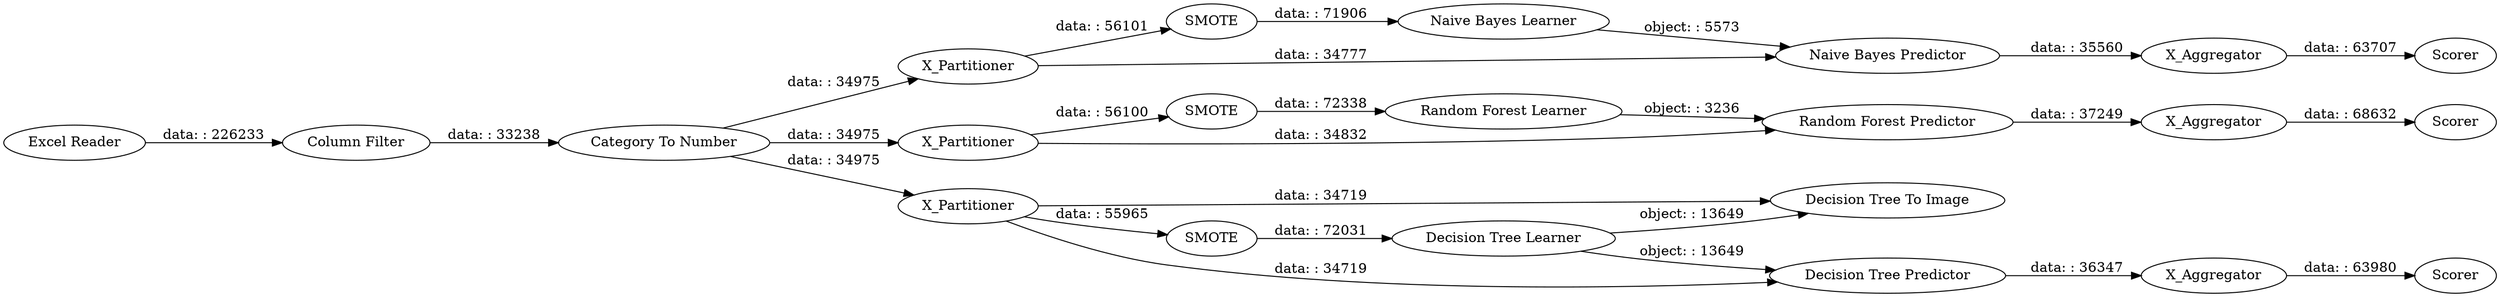digraph {
	"6850936707404170749_27" [label=X_Aggregator]
	"6850936707404170749_30" [label=SMOTE]
	"6850936707404170749_10" [label="Category To Number"]
	"6850936707404170749_8" [label=X_Aggregator]
	"6850936707404170749_26" [label=X_Partitioner]
	"6850936707404170749_37" [label=Scorer]
	"6850936707404170749_32" [label=SMOTE]
	"6850936707404170749_36" [label=X_Aggregator]
	"6850936707404170749_1" [label="Excel Reader"]
	"6850936707404170749_33" [label=X_Partitioner]
	"6850936707404170749_31" [label="Decision Tree To Image"]
	"6850936707404170749_2" [label="Column Filter"]
	"6850936707404170749_5" [label="Decision Tree Learner"]
	"6850936707404170749_24" [label="Naive Bayes Predictor"]
	"6850936707404170749_25" [label="Naive Bayes Learner"]
	"6850936707404170749_34" [label="Random Forest Learner"]
	"6850936707404170749_29" [label=SMOTE]
	"6850936707404170749_35" [label="Random Forest Predictor"]
	"6850936707404170749_12" [label=X_Partitioner]
	"6850936707404170749_4" [label="Decision Tree Predictor"]
	"6850936707404170749_28" [label=Scorer]
	"6850936707404170749_9" [label=Scorer]
	"6850936707404170749_27" -> "6850936707404170749_28" [label="data: : 63707"]
	"6850936707404170749_35" -> "6850936707404170749_36" [label="data: : 37249"]
	"6850936707404170749_24" -> "6850936707404170749_27" [label="data: : 35560"]
	"6850936707404170749_12" -> "6850936707404170749_31" [label="data: : 34719"]
	"6850936707404170749_10" -> "6850936707404170749_26" [label="data: : 34975"]
	"6850936707404170749_34" -> "6850936707404170749_35" [label="object: : 3236"]
	"6850936707404170749_33" -> "6850936707404170749_30" [label="data: : 56100"]
	"6850936707404170749_26" -> "6850936707404170749_24" [label="data: : 34777"]
	"6850936707404170749_30" -> "6850936707404170749_34" [label="data: : 72338"]
	"6850936707404170749_2" -> "6850936707404170749_10" [label="data: : 33238"]
	"6850936707404170749_29" -> "6850936707404170749_5" [label="data: : 72031"]
	"6850936707404170749_12" -> "6850936707404170749_29" [label="data: : 55965"]
	"6850936707404170749_5" -> "6850936707404170749_31" [label="object: : 13649"]
	"6850936707404170749_12" -> "6850936707404170749_4" [label="data: : 34719"]
	"6850936707404170749_10" -> "6850936707404170749_12" [label="data: : 34975"]
	"6850936707404170749_8" -> "6850936707404170749_9" [label="data: : 63980"]
	"6850936707404170749_1" -> "6850936707404170749_2" [label="data: : 226233"]
	"6850936707404170749_10" -> "6850936707404170749_33" [label="data: : 34975"]
	"6850936707404170749_26" -> "6850936707404170749_32" [label="data: : 56101"]
	"6850936707404170749_32" -> "6850936707404170749_25" [label="data: : 71906"]
	"6850936707404170749_25" -> "6850936707404170749_24" [label="object: : 5573"]
	"6850936707404170749_36" -> "6850936707404170749_37" [label="data: : 68632"]
	"6850936707404170749_4" -> "6850936707404170749_8" [label="data: : 36347"]
	"6850936707404170749_33" -> "6850936707404170749_35" [label="data: : 34832"]
	"6850936707404170749_5" -> "6850936707404170749_4" [label="object: : 13649"]
	rankdir=LR
}

